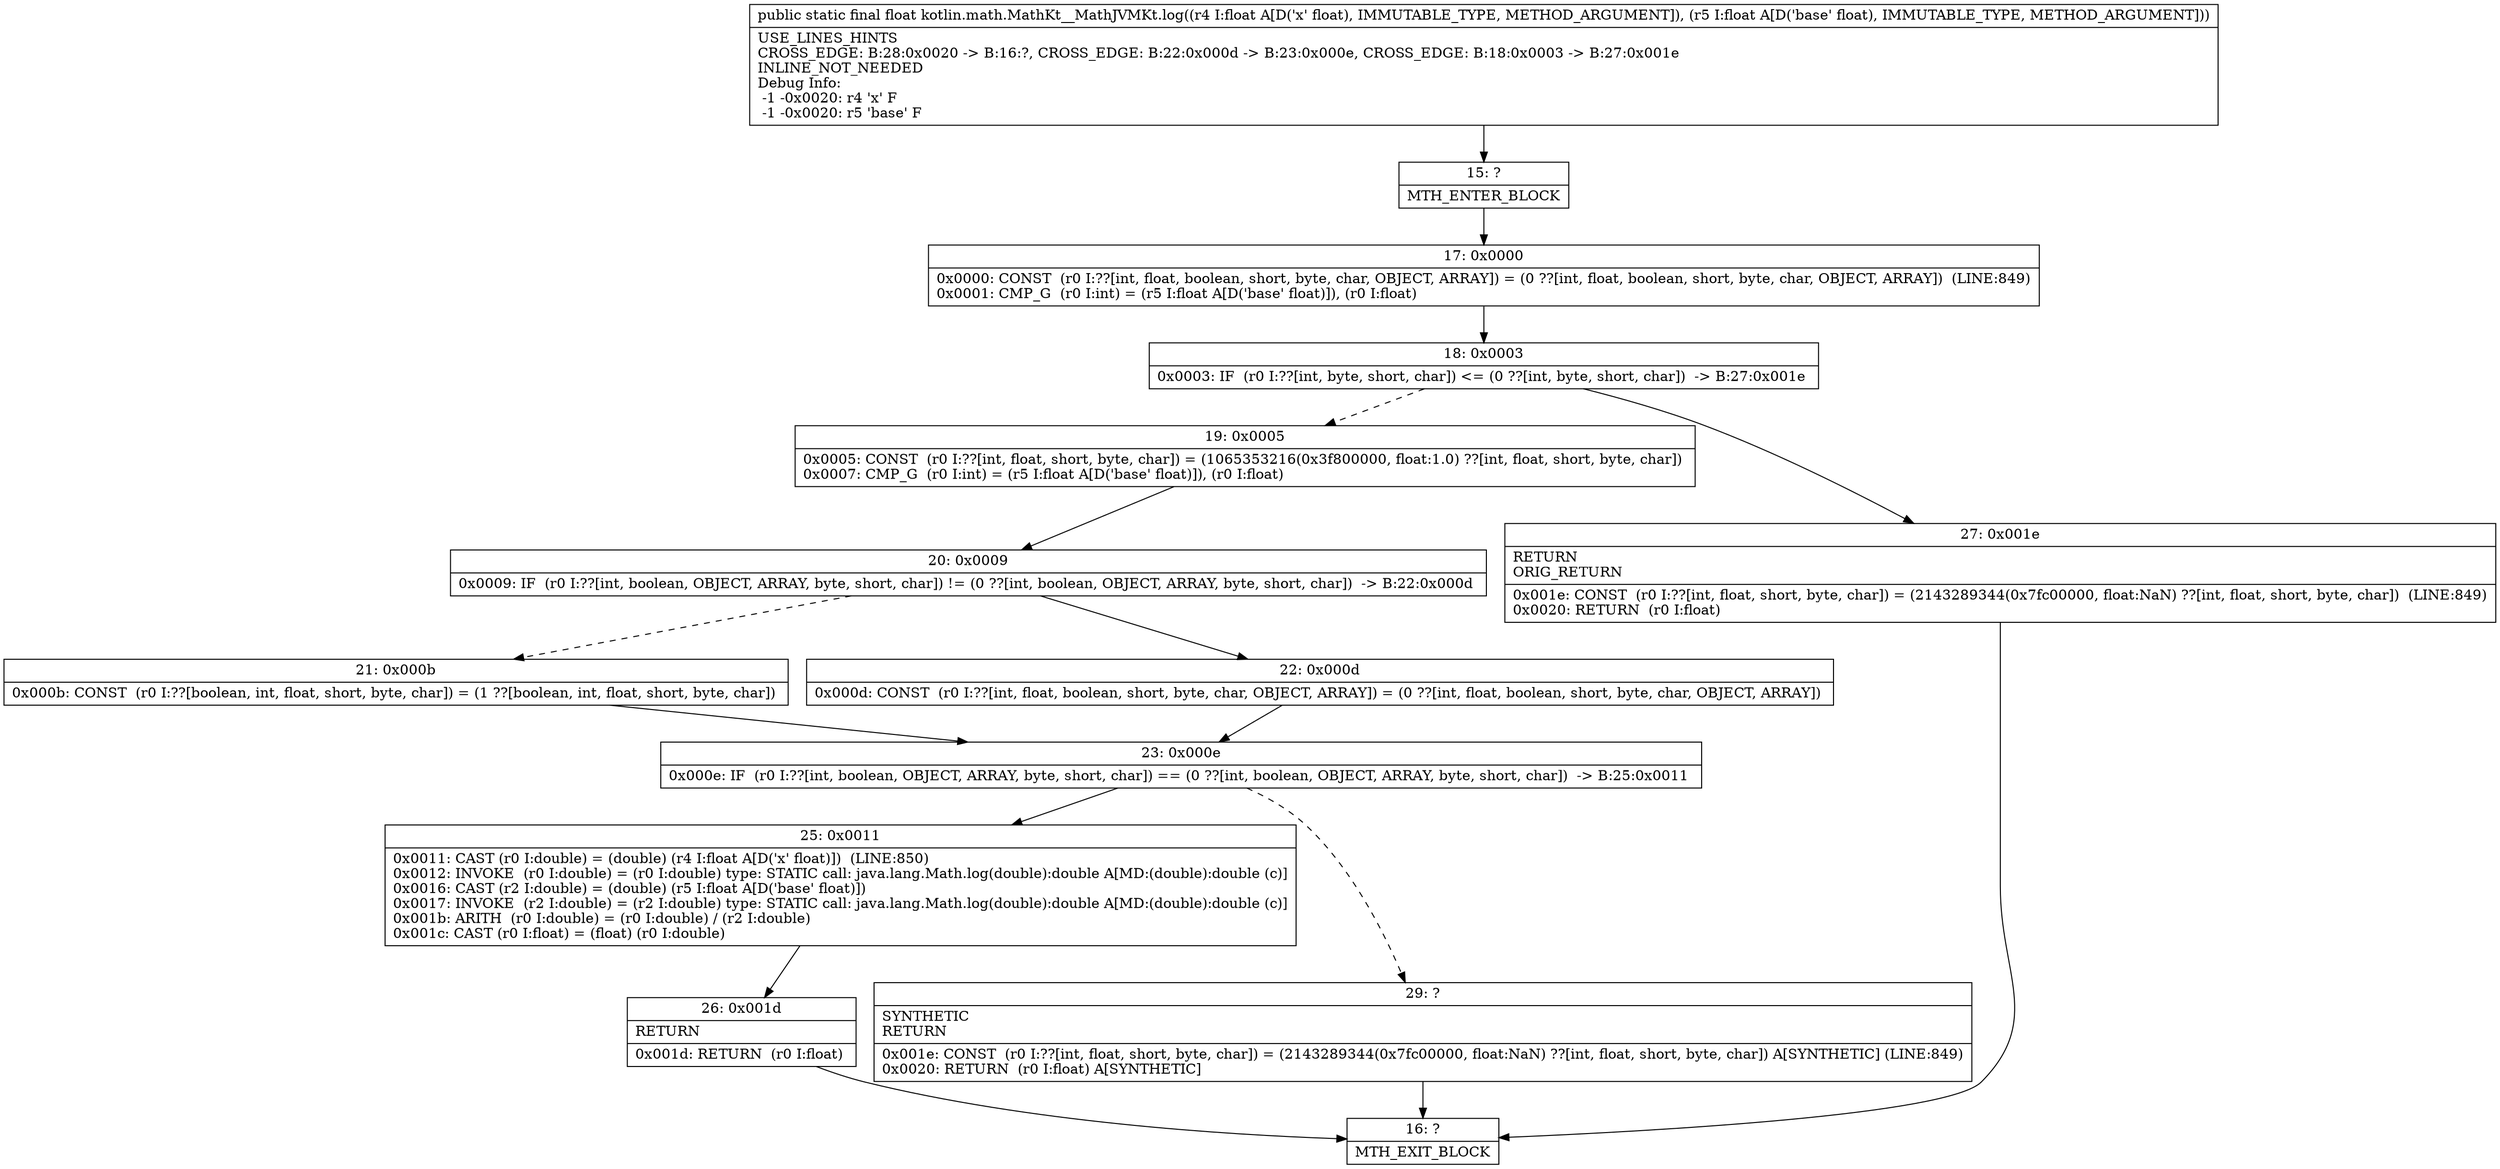 digraph "CFG forkotlin.math.MathKt__MathJVMKt.log(FF)F" {
Node_15 [shape=record,label="{15\:\ ?|MTH_ENTER_BLOCK\l}"];
Node_17 [shape=record,label="{17\:\ 0x0000|0x0000: CONST  (r0 I:??[int, float, boolean, short, byte, char, OBJECT, ARRAY]) = (0 ??[int, float, boolean, short, byte, char, OBJECT, ARRAY])  (LINE:849)\l0x0001: CMP_G  (r0 I:int) = (r5 I:float A[D('base' float)]), (r0 I:float) \l}"];
Node_18 [shape=record,label="{18\:\ 0x0003|0x0003: IF  (r0 I:??[int, byte, short, char]) \<= (0 ??[int, byte, short, char])  \-\> B:27:0x001e \l}"];
Node_19 [shape=record,label="{19\:\ 0x0005|0x0005: CONST  (r0 I:??[int, float, short, byte, char]) = (1065353216(0x3f800000, float:1.0) ??[int, float, short, byte, char]) \l0x0007: CMP_G  (r0 I:int) = (r5 I:float A[D('base' float)]), (r0 I:float) \l}"];
Node_20 [shape=record,label="{20\:\ 0x0009|0x0009: IF  (r0 I:??[int, boolean, OBJECT, ARRAY, byte, short, char]) != (0 ??[int, boolean, OBJECT, ARRAY, byte, short, char])  \-\> B:22:0x000d \l}"];
Node_21 [shape=record,label="{21\:\ 0x000b|0x000b: CONST  (r0 I:??[boolean, int, float, short, byte, char]) = (1 ??[boolean, int, float, short, byte, char]) \l}"];
Node_23 [shape=record,label="{23\:\ 0x000e|0x000e: IF  (r0 I:??[int, boolean, OBJECT, ARRAY, byte, short, char]) == (0 ??[int, boolean, OBJECT, ARRAY, byte, short, char])  \-\> B:25:0x0011 \l}"];
Node_25 [shape=record,label="{25\:\ 0x0011|0x0011: CAST (r0 I:double) = (double) (r4 I:float A[D('x' float)])  (LINE:850)\l0x0012: INVOKE  (r0 I:double) = (r0 I:double) type: STATIC call: java.lang.Math.log(double):double A[MD:(double):double (c)]\l0x0016: CAST (r2 I:double) = (double) (r5 I:float A[D('base' float)]) \l0x0017: INVOKE  (r2 I:double) = (r2 I:double) type: STATIC call: java.lang.Math.log(double):double A[MD:(double):double (c)]\l0x001b: ARITH  (r0 I:double) = (r0 I:double) \/ (r2 I:double) \l0x001c: CAST (r0 I:float) = (float) (r0 I:double) \l}"];
Node_26 [shape=record,label="{26\:\ 0x001d|RETURN\l|0x001d: RETURN  (r0 I:float) \l}"];
Node_16 [shape=record,label="{16\:\ ?|MTH_EXIT_BLOCK\l}"];
Node_29 [shape=record,label="{29\:\ ?|SYNTHETIC\lRETURN\l|0x001e: CONST  (r0 I:??[int, float, short, byte, char]) = (2143289344(0x7fc00000, float:NaN) ??[int, float, short, byte, char]) A[SYNTHETIC] (LINE:849)\l0x0020: RETURN  (r0 I:float) A[SYNTHETIC]\l}"];
Node_22 [shape=record,label="{22\:\ 0x000d|0x000d: CONST  (r0 I:??[int, float, boolean, short, byte, char, OBJECT, ARRAY]) = (0 ??[int, float, boolean, short, byte, char, OBJECT, ARRAY]) \l}"];
Node_27 [shape=record,label="{27\:\ 0x001e|RETURN\lORIG_RETURN\l|0x001e: CONST  (r0 I:??[int, float, short, byte, char]) = (2143289344(0x7fc00000, float:NaN) ??[int, float, short, byte, char])  (LINE:849)\l0x0020: RETURN  (r0 I:float) \l}"];
MethodNode[shape=record,label="{public static final float kotlin.math.MathKt__MathJVMKt.log((r4 I:float A[D('x' float), IMMUTABLE_TYPE, METHOD_ARGUMENT]), (r5 I:float A[D('base' float), IMMUTABLE_TYPE, METHOD_ARGUMENT]))  | USE_LINES_HINTS\lCROSS_EDGE: B:28:0x0020 \-\> B:16:?, CROSS_EDGE: B:22:0x000d \-\> B:23:0x000e, CROSS_EDGE: B:18:0x0003 \-\> B:27:0x001e\lINLINE_NOT_NEEDED\lDebug Info:\l  \-1 \-0x0020: r4 'x' F\l  \-1 \-0x0020: r5 'base' F\l}"];
MethodNode -> Node_15;Node_15 -> Node_17;
Node_17 -> Node_18;
Node_18 -> Node_19[style=dashed];
Node_18 -> Node_27;
Node_19 -> Node_20;
Node_20 -> Node_21[style=dashed];
Node_20 -> Node_22;
Node_21 -> Node_23;
Node_23 -> Node_25;
Node_23 -> Node_29[style=dashed];
Node_25 -> Node_26;
Node_26 -> Node_16;
Node_29 -> Node_16;
Node_22 -> Node_23;
Node_27 -> Node_16;
}

